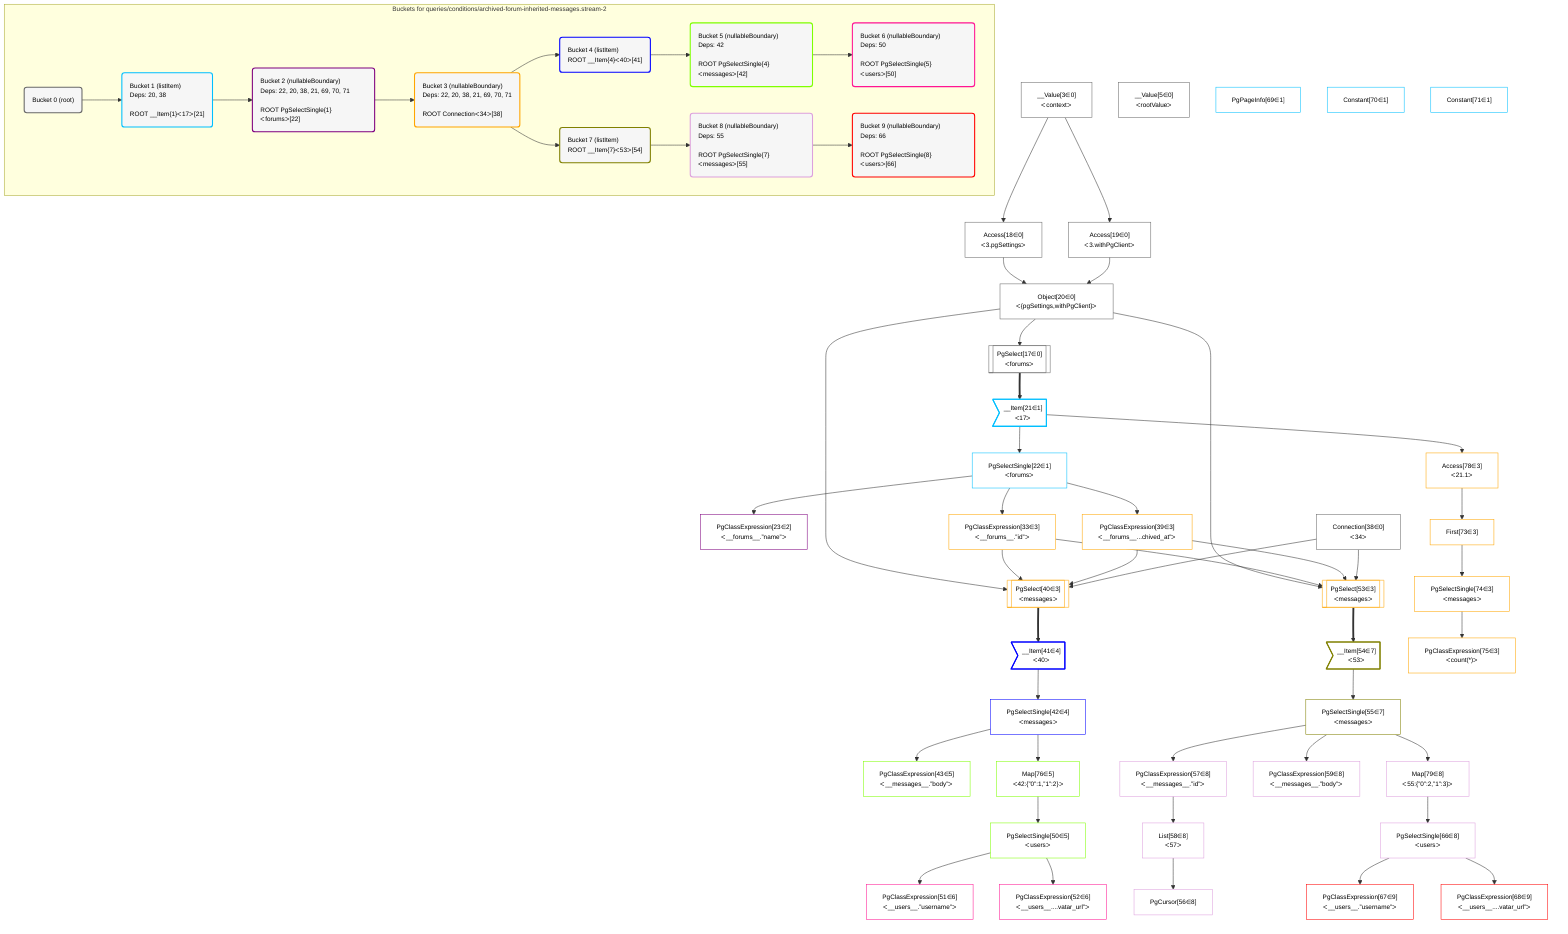 %%{init: {'themeVariables': { 'fontSize': '12px'}}}%%
graph TD
    classDef path fill:#eee,stroke:#000,color:#000
    classDef plan fill:#fff,stroke-width:1px,color:#000
    classDef itemplan fill:#fff,stroke-width:2px,color:#000
    classDef sideeffectplan fill:#f00,stroke-width:2px,color:#000
    classDef bucket fill:#f6f6f6,color:#000,stroke-width:2px,text-align:left


    %% define steps
    __Value3["__Value[3∈0]<br />ᐸcontextᐳ"]:::plan
    __Value5["__Value[5∈0]<br />ᐸrootValueᐳ"]:::plan
    Access18["Access[18∈0]<br />ᐸ3.pgSettingsᐳ"]:::plan
    Access19["Access[19∈0]<br />ᐸ3.withPgClientᐳ"]:::plan
    Object20["Object[20∈0]<br />ᐸ{pgSettings,withPgClient}ᐳ"]:::plan
    PgSelect17[["PgSelect[17∈0]<br />ᐸforumsᐳ"]]:::plan
    __Item21>"__Item[21∈1]<br />ᐸ17ᐳ"]:::itemplan
    PgSelectSingle22["PgSelectSingle[22∈1]<br />ᐸforumsᐳ"]:::plan
    PgClassExpression23["PgClassExpression[23∈2]<br />ᐸ__forums__.”name”ᐳ"]:::plan
    PgClassExpression33["PgClassExpression[33∈3]<br />ᐸ__forums__.”id”ᐳ"]:::plan
    Connection38["Connection[38∈0]<br />ᐸ34ᐳ"]:::plan
    PgClassExpression39["PgClassExpression[39∈3]<br />ᐸ__forums__...chived_at”ᐳ"]:::plan
    PgSelect40[["PgSelect[40∈3]<br />ᐸmessagesᐳ"]]:::plan
    __Item41>"__Item[41∈4]<br />ᐸ40ᐳ"]:::itemplan
    PgSelectSingle42["PgSelectSingle[42∈4]<br />ᐸmessagesᐳ"]:::plan
    PgClassExpression43["PgClassExpression[43∈5]<br />ᐸ__messages__.”body”ᐳ"]:::plan
    Map76["Map[76∈5]<br />ᐸ42:{”0”:1,”1”:2}ᐳ"]:::plan
    PgSelectSingle50["PgSelectSingle[50∈5]<br />ᐸusersᐳ"]:::plan
    PgClassExpression51["PgClassExpression[51∈6]<br />ᐸ__users__.”username”ᐳ"]:::plan
    PgClassExpression52["PgClassExpression[52∈6]<br />ᐸ__users__....vatar_url”ᐳ"]:::plan
    PgSelect53[["PgSelect[53∈3]<br />ᐸmessagesᐳ"]]:::plan
    __Item54>"__Item[54∈7]<br />ᐸ53ᐳ"]:::itemplan
    PgSelectSingle55["PgSelectSingle[55∈7]<br />ᐸmessagesᐳ"]:::plan
    PgClassExpression57["PgClassExpression[57∈8]<br />ᐸ__messages__.”id”ᐳ"]:::plan
    List58["List[58∈8]<br />ᐸ57ᐳ"]:::plan
    PgCursor56["PgCursor[56∈8]"]:::plan
    PgClassExpression59["PgClassExpression[59∈8]<br />ᐸ__messages__.”body”ᐳ"]:::plan
    Map79["Map[79∈8]<br />ᐸ55:{”0”:2,”1”:3}ᐳ"]:::plan
    PgSelectSingle66["PgSelectSingle[66∈8]<br />ᐸusersᐳ"]:::plan
    PgClassExpression67["PgClassExpression[67∈9]<br />ᐸ__users__.”username”ᐳ"]:::plan
    PgClassExpression68["PgClassExpression[68∈9]<br />ᐸ__users__....vatar_url”ᐳ"]:::plan
    PgPageInfo69["PgPageInfo[69∈1]"]:::plan
    Constant70["Constant[70∈1]"]:::plan
    Constant71["Constant[71∈1]"]:::plan
    Access78["Access[78∈3]<br />ᐸ21.1ᐳ"]:::plan
    First73["First[73∈3]"]:::plan
    PgSelectSingle74["PgSelectSingle[74∈3]<br />ᐸmessagesᐳ"]:::plan
    PgClassExpression75["PgClassExpression[75∈3]<br />ᐸcount(*)ᐳ"]:::plan

    %% plan dependencies
    __Value3 --> Access18
    __Value3 --> Access19
    Access18 & Access19 --> Object20
    Object20 --> PgSelect17
    PgSelect17 ==> __Item21
    __Item21 --> PgSelectSingle22
    PgSelectSingle22 --> PgClassExpression23
    PgSelectSingle22 --> PgClassExpression33
    PgSelectSingle22 --> PgClassExpression39
    Object20 & PgClassExpression33 & PgClassExpression39 & Connection38 --> PgSelect40
    PgSelect40 ==> __Item41
    __Item41 --> PgSelectSingle42
    PgSelectSingle42 --> PgClassExpression43
    PgSelectSingle42 --> Map76
    Map76 --> PgSelectSingle50
    PgSelectSingle50 --> PgClassExpression51
    PgSelectSingle50 --> PgClassExpression52
    Object20 & PgClassExpression33 & PgClassExpression39 & Connection38 --> PgSelect53
    PgSelect53 ==> __Item54
    __Item54 --> PgSelectSingle55
    PgSelectSingle55 --> PgClassExpression57
    PgClassExpression57 --> List58
    List58 --> PgCursor56
    PgSelectSingle55 --> PgClassExpression59
    PgSelectSingle55 --> Map79
    Map79 --> PgSelectSingle66
    PgSelectSingle66 --> PgClassExpression67
    PgSelectSingle66 --> PgClassExpression68
    __Item21 --> Access78
    Access78 --> First73
    First73 --> PgSelectSingle74
    PgSelectSingle74 --> PgClassExpression75

    subgraph "Buckets for queries/conditions/archived-forum-inherited-messages.stream-2"
    Bucket0("Bucket 0 (root)"):::bucket
    classDef bucket0 stroke:#696969
    class Bucket0,__Value3,__Value5,PgSelect17,Access18,Access19,Object20,Connection38 bucket0
    Bucket1("Bucket 1 (listItem)<br />Deps: 20, 38<br /><br />ROOT __Item{1}ᐸ17ᐳ[21]"):::bucket
    classDef bucket1 stroke:#00bfff
    class Bucket1,__Item21,PgSelectSingle22,PgPageInfo69,Constant70,Constant71 bucket1
    Bucket2("Bucket 2 (nullableBoundary)<br />Deps: 22, 20, 38, 21, 69, 70, 71<br /><br />ROOT PgSelectSingle{1}ᐸforumsᐳ[22]"):::bucket
    classDef bucket2 stroke:#7f007f
    class Bucket2,PgClassExpression23 bucket2
    Bucket3("Bucket 3 (nullableBoundary)<br />Deps: 22, 20, 38, 21, 69, 70, 71<br /><br />ROOT Connectionᐸ34ᐳ[38]"):::bucket
    classDef bucket3 stroke:#ffa500
    class Bucket3,PgClassExpression33,PgClassExpression39,PgSelect40,PgSelect53,First73,PgSelectSingle74,PgClassExpression75,Access78 bucket3
    Bucket4("Bucket 4 (listItem)<br />ROOT __Item{4}ᐸ40ᐳ[41]"):::bucket
    classDef bucket4 stroke:#0000ff
    class Bucket4,__Item41,PgSelectSingle42 bucket4
    Bucket5("Bucket 5 (nullableBoundary)<br />Deps: 42<br /><br />ROOT PgSelectSingle{4}ᐸmessagesᐳ[42]"):::bucket
    classDef bucket5 stroke:#7fff00
    class Bucket5,PgClassExpression43,PgSelectSingle50,Map76 bucket5
    Bucket6("Bucket 6 (nullableBoundary)<br />Deps: 50<br /><br />ROOT PgSelectSingle{5}ᐸusersᐳ[50]"):::bucket
    classDef bucket6 stroke:#ff1493
    class Bucket6,PgClassExpression51,PgClassExpression52 bucket6
    Bucket7("Bucket 7 (listItem)<br />ROOT __Item{7}ᐸ53ᐳ[54]"):::bucket
    classDef bucket7 stroke:#808000
    class Bucket7,__Item54,PgSelectSingle55 bucket7
    Bucket8("Bucket 8 (nullableBoundary)<br />Deps: 55<br /><br />ROOT PgSelectSingle{7}ᐸmessagesᐳ[55]"):::bucket
    classDef bucket8 stroke:#dda0dd
    class Bucket8,PgCursor56,PgClassExpression57,List58,PgClassExpression59,PgSelectSingle66,Map79 bucket8
    Bucket9("Bucket 9 (nullableBoundary)<br />Deps: 66<br /><br />ROOT PgSelectSingle{8}ᐸusersᐳ[66]"):::bucket
    classDef bucket9 stroke:#ff0000
    class Bucket9,PgClassExpression67,PgClassExpression68 bucket9
    Bucket0 --> Bucket1
    Bucket1 --> Bucket2
    Bucket2 --> Bucket3
    Bucket3 --> Bucket4 & Bucket7
    Bucket4 --> Bucket5
    Bucket5 --> Bucket6
    Bucket7 --> Bucket8
    Bucket8 --> Bucket9
    end